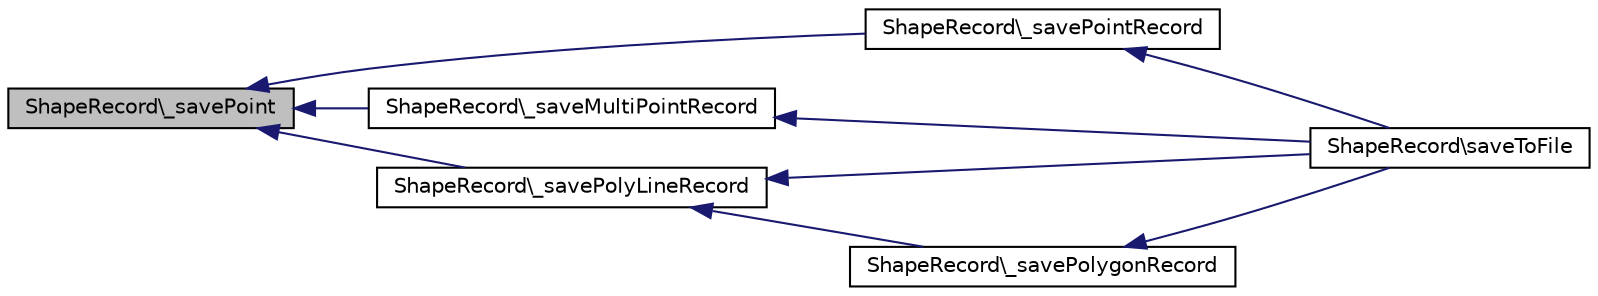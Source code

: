 digraph G
{
  edge [fontname="Helvetica",fontsize="10",labelfontname="Helvetica",labelfontsize="10"];
  node [fontname="Helvetica",fontsize="10",shape=record];
  rankdir="LR";
  Node1 [label="ShapeRecord\\_savePoint",height=0.2,width=0.4,color="black", fillcolor="grey75", style="filled" fontcolor="black"];
  Node1 -> Node2 [dir="back",color="midnightblue",fontsize="10",style="solid",fontname="Helvetica"];
  Node2 [label="ShapeRecord\\_savePointRecord",height=0.2,width=0.4,color="black", fillcolor="white", style="filled",URL="$classShapeRecord.html#a14f81317c2ebd7a2109741597a693f46"];
  Node2 -> Node3 [dir="back",color="midnightblue",fontsize="10",style="solid",fontname="Helvetica"];
  Node3 [label="ShapeRecord\\saveToFile",height=0.2,width=0.4,color="black", fillcolor="white", style="filled",URL="$classShapeRecord.html#addb85d948811b5e31ba3add64d8cc887"];
  Node1 -> Node4 [dir="back",color="midnightblue",fontsize="10",style="solid",fontname="Helvetica"];
  Node4 [label="ShapeRecord\\_saveMultiPointRecord",height=0.2,width=0.4,color="black", fillcolor="white", style="filled",URL="$classShapeRecord.html#aaebe3743276517c522039beb7d9c36b0"];
  Node4 -> Node3 [dir="back",color="midnightblue",fontsize="10",style="solid",fontname="Helvetica"];
  Node1 -> Node5 [dir="back",color="midnightblue",fontsize="10",style="solid",fontname="Helvetica"];
  Node5 [label="ShapeRecord\\_savePolyLineRecord",height=0.2,width=0.4,color="black", fillcolor="white", style="filled",URL="$classShapeRecord.html#ae3747a8916d93df6bd447b45551b441b"];
  Node5 -> Node3 [dir="back",color="midnightblue",fontsize="10",style="solid",fontname="Helvetica"];
  Node5 -> Node6 [dir="back",color="midnightblue",fontsize="10",style="solid",fontname="Helvetica"];
  Node6 [label="ShapeRecord\\_savePolygonRecord",height=0.2,width=0.4,color="black", fillcolor="white", style="filled",URL="$classShapeRecord.html#ad6be706a0179e14e6f724dedcc3a917b"];
  Node6 -> Node3 [dir="back",color="midnightblue",fontsize="10",style="solid",fontname="Helvetica"];
}
